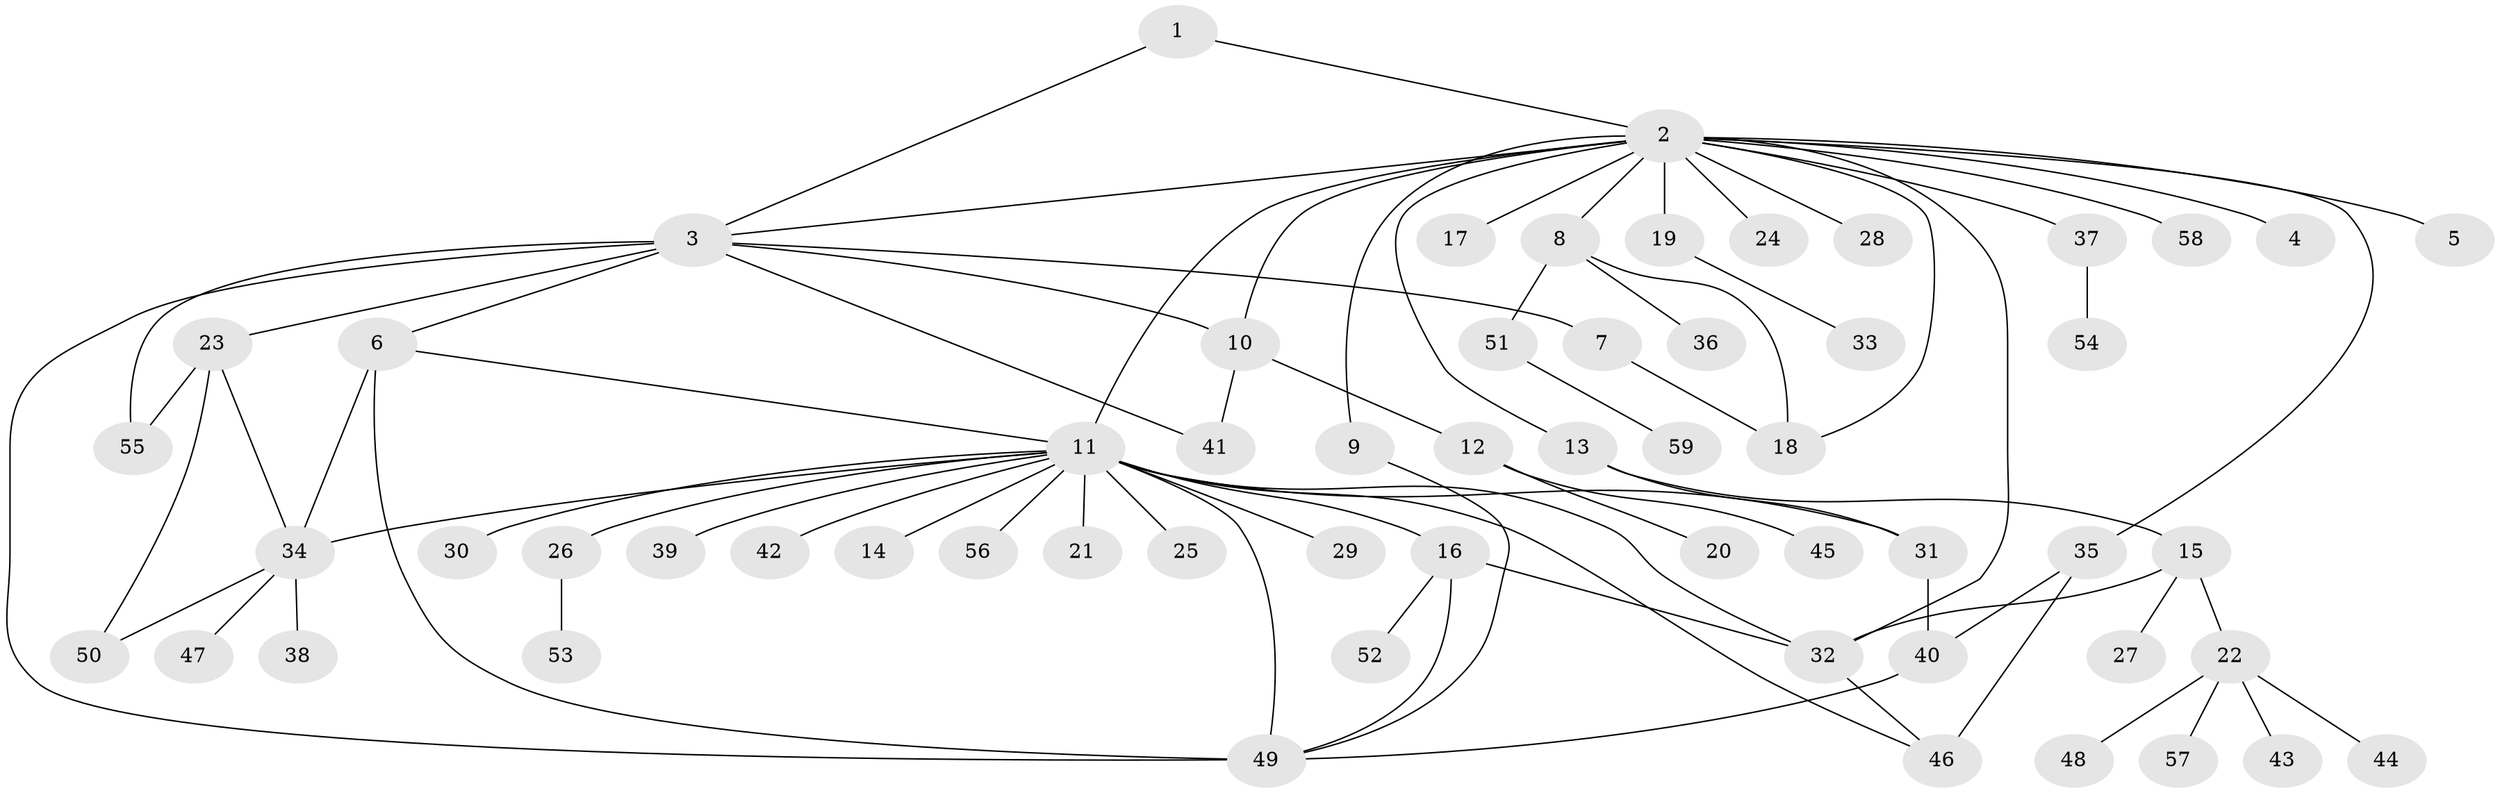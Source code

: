 // original degree distribution, {3: 0.1134020618556701, 20: 0.010309278350515464, 9: 0.010309278350515464, 2: 0.18556701030927836, 1: 0.5051546391752577, 4: 0.07216494845360824, 5: 0.030927835051546393, 19: 0.010309278350515464, 6: 0.05154639175257732, 7: 0.010309278350515464}
// Generated by graph-tools (version 1.1) at 2025/50/03/04/25 22:50:23]
// undirected, 59 vertices, 80 edges
graph export_dot {
  node [color=gray90,style=filled];
  1;
  2;
  3;
  4;
  5;
  6;
  7;
  8;
  9;
  10;
  11;
  12;
  13;
  14;
  15;
  16;
  17;
  18;
  19;
  20;
  21;
  22;
  23;
  24;
  25;
  26;
  27;
  28;
  29;
  30;
  31;
  32;
  33;
  34;
  35;
  36;
  37;
  38;
  39;
  40;
  41;
  42;
  43;
  44;
  45;
  46;
  47;
  48;
  49;
  50;
  51;
  52;
  53;
  54;
  55;
  56;
  57;
  58;
  59;
  1 -- 2 [weight=1.0];
  1 -- 3 [weight=1.0];
  2 -- 3 [weight=2.0];
  2 -- 4 [weight=1.0];
  2 -- 5 [weight=1.0];
  2 -- 8 [weight=1.0];
  2 -- 9 [weight=1.0];
  2 -- 10 [weight=1.0];
  2 -- 11 [weight=1.0];
  2 -- 13 [weight=1.0];
  2 -- 17 [weight=1.0];
  2 -- 18 [weight=1.0];
  2 -- 19 [weight=1.0];
  2 -- 24 [weight=1.0];
  2 -- 28 [weight=1.0];
  2 -- 32 [weight=1.0];
  2 -- 35 [weight=1.0];
  2 -- 37 [weight=1.0];
  2 -- 58 [weight=1.0];
  3 -- 6 [weight=2.0];
  3 -- 7 [weight=1.0];
  3 -- 10 [weight=1.0];
  3 -- 23 [weight=2.0];
  3 -- 41 [weight=1.0];
  3 -- 49 [weight=1.0];
  3 -- 55 [weight=1.0];
  6 -- 11 [weight=1.0];
  6 -- 34 [weight=1.0];
  6 -- 49 [weight=3.0];
  7 -- 18 [weight=2.0];
  8 -- 18 [weight=1.0];
  8 -- 36 [weight=1.0];
  8 -- 51 [weight=1.0];
  9 -- 49 [weight=1.0];
  10 -- 12 [weight=1.0];
  10 -- 41 [weight=1.0];
  11 -- 14 [weight=1.0];
  11 -- 16 [weight=1.0];
  11 -- 21 [weight=1.0];
  11 -- 25 [weight=1.0];
  11 -- 26 [weight=1.0];
  11 -- 29 [weight=1.0];
  11 -- 30 [weight=1.0];
  11 -- 31 [weight=1.0];
  11 -- 32 [weight=1.0];
  11 -- 34 [weight=1.0];
  11 -- 39 [weight=1.0];
  11 -- 42 [weight=1.0];
  11 -- 46 [weight=1.0];
  11 -- 49 [weight=2.0];
  11 -- 56 [weight=1.0];
  12 -- 20 [weight=1.0];
  12 -- 45 [weight=1.0];
  13 -- 15 [weight=1.0];
  13 -- 31 [weight=1.0];
  15 -- 22 [weight=1.0];
  15 -- 27 [weight=1.0];
  15 -- 32 [weight=1.0];
  16 -- 32 [weight=1.0];
  16 -- 49 [weight=1.0];
  16 -- 52 [weight=1.0];
  19 -- 33 [weight=1.0];
  22 -- 43 [weight=1.0];
  22 -- 44 [weight=1.0];
  22 -- 48 [weight=1.0];
  22 -- 57 [weight=1.0];
  23 -- 34 [weight=1.0];
  23 -- 50 [weight=1.0];
  23 -- 55 [weight=3.0];
  26 -- 53 [weight=1.0];
  31 -- 40 [weight=2.0];
  32 -- 46 [weight=1.0];
  34 -- 38 [weight=1.0];
  34 -- 47 [weight=1.0];
  34 -- 50 [weight=1.0];
  35 -- 40 [weight=1.0];
  35 -- 46 [weight=2.0];
  37 -- 54 [weight=1.0];
  40 -- 49 [weight=1.0];
  51 -- 59 [weight=1.0];
}
